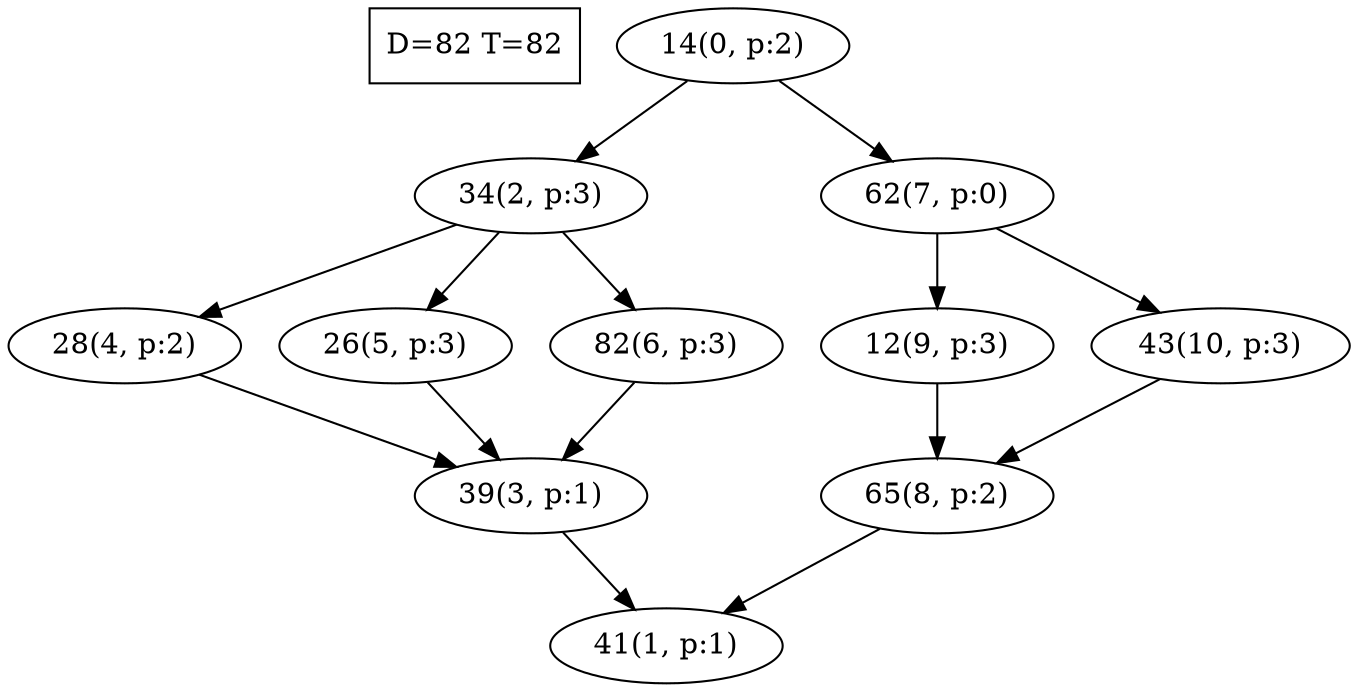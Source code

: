 digraph Task {
i [shape=box, label="D=82 T=82"]; 
0 [label="14(0, p:2)"];
1 [label="41(1, p:1)"];
2 [label="34(2, p:3)"];
3 [label="39(3, p:1)"];
4 [label="28(4, p:2)"];
5 [label="26(5, p:3)"];
6 [label="82(6, p:3)"];
7 [label="62(7, p:0)"];
8 [label="65(8, p:2)"];
9 [label="12(9, p:3)"];
10 [label="43(10, p:3)"];
0 -> 2;
0 -> 7;
2 -> 4;
2 -> 5;
2 -> 6;
3 -> 1;
4 -> 3;
5 -> 3;
6 -> 3;
7 -> 9;
7 -> 10;
8 -> 1;
9 -> 8;
10 -> 8;
}